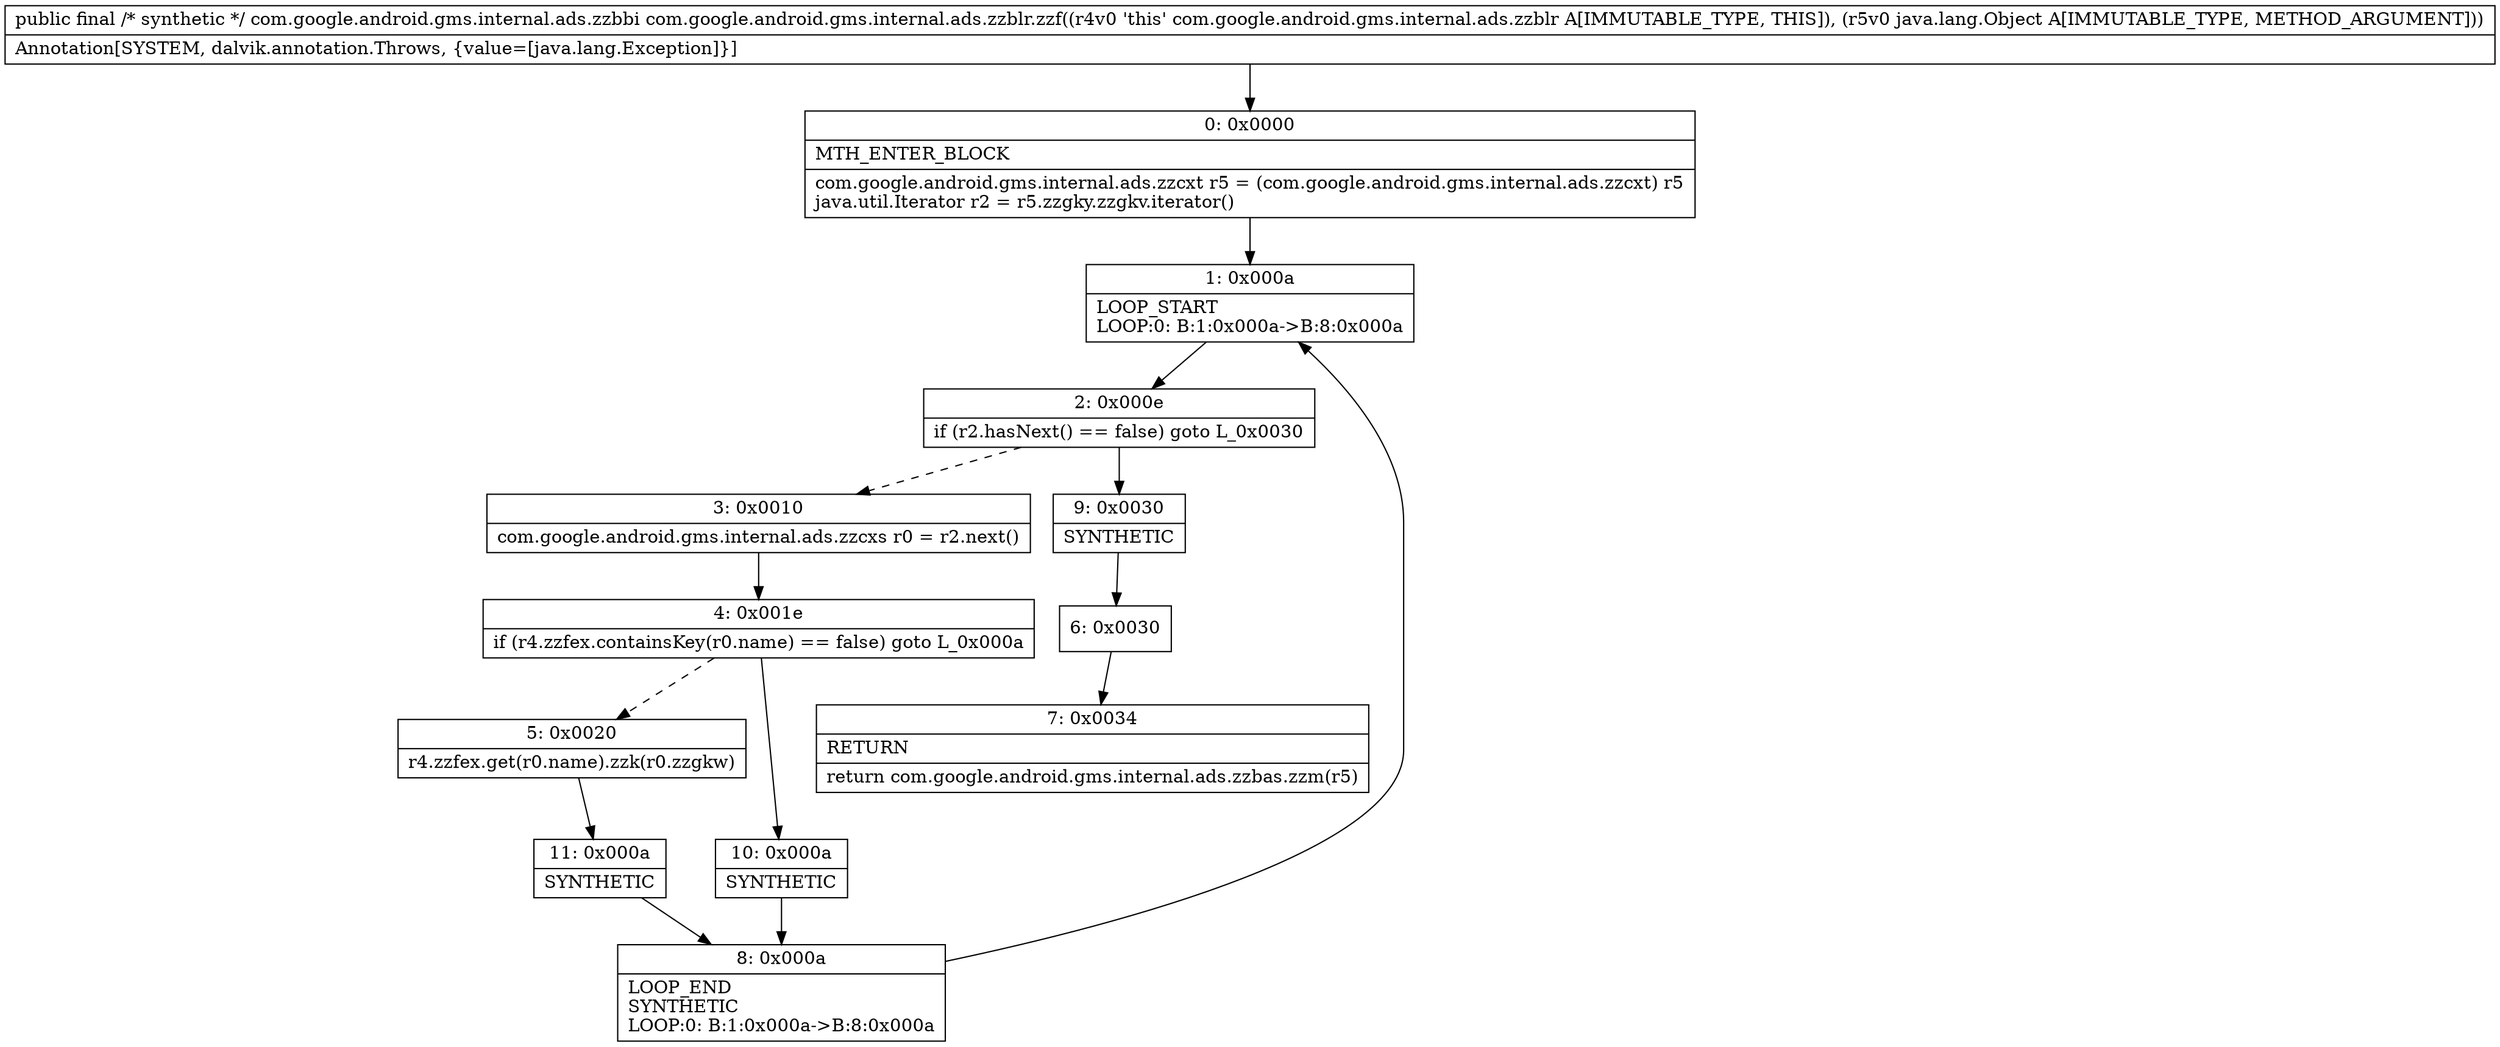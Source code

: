 digraph "CFG forcom.google.android.gms.internal.ads.zzblr.zzf(Ljava\/lang\/Object;)Lcom\/google\/android\/gms\/internal\/ads\/zzbbi;" {
Node_0 [shape=record,label="{0\:\ 0x0000|MTH_ENTER_BLOCK\l|com.google.android.gms.internal.ads.zzcxt r5 = (com.google.android.gms.internal.ads.zzcxt) r5\ljava.util.Iterator r2 = r5.zzgky.zzgkv.iterator()\l}"];
Node_1 [shape=record,label="{1\:\ 0x000a|LOOP_START\lLOOP:0: B:1:0x000a\-\>B:8:0x000a\l}"];
Node_2 [shape=record,label="{2\:\ 0x000e|if (r2.hasNext() == false) goto L_0x0030\l}"];
Node_3 [shape=record,label="{3\:\ 0x0010|com.google.android.gms.internal.ads.zzcxs r0 = r2.next()\l}"];
Node_4 [shape=record,label="{4\:\ 0x001e|if (r4.zzfex.containsKey(r0.name) == false) goto L_0x000a\l}"];
Node_5 [shape=record,label="{5\:\ 0x0020|r4.zzfex.get(r0.name).zzk(r0.zzgkw)\l}"];
Node_6 [shape=record,label="{6\:\ 0x0030}"];
Node_7 [shape=record,label="{7\:\ 0x0034|RETURN\l|return com.google.android.gms.internal.ads.zzbas.zzm(r5)\l}"];
Node_8 [shape=record,label="{8\:\ 0x000a|LOOP_END\lSYNTHETIC\lLOOP:0: B:1:0x000a\-\>B:8:0x000a\l}"];
Node_9 [shape=record,label="{9\:\ 0x0030|SYNTHETIC\l}"];
Node_10 [shape=record,label="{10\:\ 0x000a|SYNTHETIC\l}"];
Node_11 [shape=record,label="{11\:\ 0x000a|SYNTHETIC\l}"];
MethodNode[shape=record,label="{public final \/* synthetic *\/ com.google.android.gms.internal.ads.zzbbi com.google.android.gms.internal.ads.zzblr.zzf((r4v0 'this' com.google.android.gms.internal.ads.zzblr A[IMMUTABLE_TYPE, THIS]), (r5v0 java.lang.Object A[IMMUTABLE_TYPE, METHOD_ARGUMENT]))  | Annotation[SYSTEM, dalvik.annotation.Throws, \{value=[java.lang.Exception]\}]\l}"];
MethodNode -> Node_0;
Node_0 -> Node_1;
Node_1 -> Node_2;
Node_2 -> Node_3[style=dashed];
Node_2 -> Node_9;
Node_3 -> Node_4;
Node_4 -> Node_5[style=dashed];
Node_4 -> Node_10;
Node_5 -> Node_11;
Node_6 -> Node_7;
Node_8 -> Node_1;
Node_9 -> Node_6;
Node_10 -> Node_8;
Node_11 -> Node_8;
}

